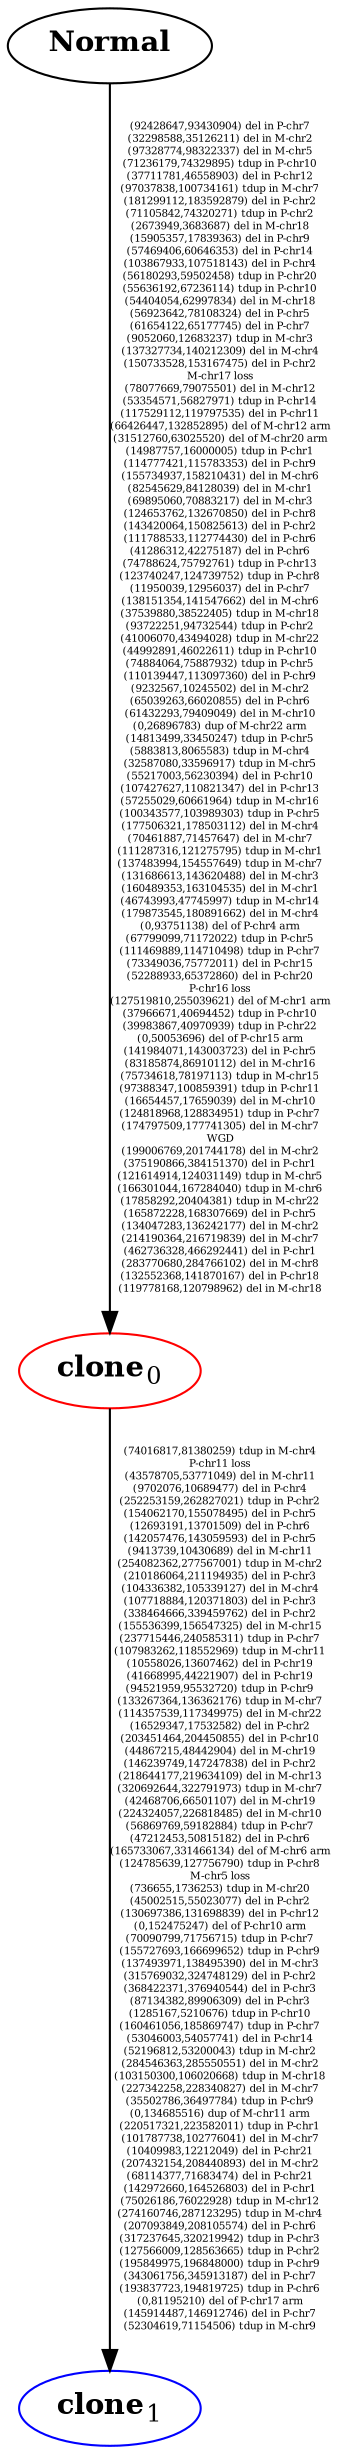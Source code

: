 digraph EvolutionaryCloneTree {
splines=true;
sep="+25,25";
overlap=scalexy;
nodesep=0.6;
	subgraph T {
		N[label=<<B>Normal</B>>,color=black]
		0[label=<<B>clone</B><SUB>0</SUB>>,color=red]
		1[label=<<B>clone</B><SUB>1</SUB>>,color=blue]
	{rank = same; 1}
	}
	N -> 0 [label="(92428647,93430904) del in P-chr7
(32298588,35126211) del in M-chr2
(97328774,98322337) del in M-chr5
(71236179,74329895) tdup in P-chr10
(37711781,46558903) del in P-chr12
(97037838,100734161) tdup in M-chr7
(181299112,183592879) del in P-chr2
(71105842,74320271) tdup in P-chr2
(2673949,3683687) del in M-chr18
(15905357,17839363) del in P-chr9
(57469406,60646353) del in P-chr14
(103867933,107518143) del in P-chr4
(56180293,59502458) tdup in P-chr20
(55636192,67236114) tdup in P-chr10
(54404054,62997834) del in M-chr18
(56923642,78108324) del in P-chr5
(61654122,65177745) del in P-chr7
(9052060,12683237) tdup in M-chr3
(137327734,140212309) del in M-chr4
(150733528,153167475) del in P-chr2
M-chr17 loss
(78077669,79075501) del in M-chr12
(53354571,56827971) tdup in P-chr14
(117529112,119797535) del in P-chr11
(66426447,132852895) del of M-chr12 arm
(31512760,63025520) del of M-chr20 arm
(14987757,16000005) tdup in P-chr1
(114777421,115783353) del in P-chr9
(155734937,158210431) del in M-chr6
(82545629,84128039) del in M-chr1
(69895060,70883217) del in M-chr3
(124653762,132670850) del in P-chr8
(143420064,150825613) del in P-chr2
(111788533,112774430) del in P-chr6
(41286312,42275187) del in P-chr6
(74788624,75792761) tdup in P-chr13
(123740247,124739752) tdup in P-chr8
(11950039,12956037) del in P-chr7
(138151354,141547662) del in M-chr6
(37539880,38522405) tdup in M-chr18
(93722251,94732544) tdup in P-chr2
(41006070,43494028) tdup in M-chr22
(44992891,46022611) tdup in P-chr10
(74884064,75887932) tdup in P-chr5
(110139447,113097360) del in P-chr9
(9232567,10245502) del in M-chr2
(65039263,66020855) del in P-chr6
(61432293,79409049) del in M-chr10
(0,26896783) dup of M-chr22 arm
(14813499,33450247) tdup in P-chr5
(5883813,8065583) tdup in M-chr4
(32587080,33596917) tdup in M-chr5
(55217003,56230394) del in P-chr10
(107427627,110821347) del in P-chr13
(57255029,60661964) tdup in M-chr16
(100343577,103989303) tdup in P-chr5
(177506321,178503112) del in M-chr4
(70461887,71457647) del in M-chr7
(111287316,121275795) tdup in M-chr1
(137483994,154557649) tdup in M-chr7
(131686613,143620488) del in M-chr3
(160489353,163104535) del in M-chr1
(46743993,47745997) tdup in M-chr14
(179873545,180891662) del in M-chr4
(0,93751138) del of P-chr4 arm
(67799099,71172022) tdup in P-chr5
(111469889,114710498) tdup in P-chr7
(73349036,75772011) del in P-chr15
(52288933,65372860) del in P-chr20
P-chr16 loss
(127519810,255039621) del of M-chr1 arm
(37966671,40694452) tdup in P-chr10
(39983867,40970939) tdup in P-chr22
(0,50053696) del of P-chr15 arm
(141984071,143003723) del in P-chr5
(83185874,86910112) del in M-chr16
(75734618,78197113) tdup in M-chr15
(97388347,100859391) tdup in P-chr11
(16654457,17659039) del in M-chr10
(124818968,128834951) tdup in P-chr7
(174797509,177741305) del in M-chr7
WGD
(199006769,201744178) del in M-chr2
(375190866,384151370) del in P-chr1
(121614914,124031149) tdup in M-chr5
(166301044,167284040) tdup in M-chr6
(17858292,20404381) tdup in M-chr22
(165872228,168307669) del in P-chr5
(134047283,136242177) del in M-chr2
(214190364,216719839) del in M-chr7
(462736328,466292441) del in P-chr1
(283770680,284766102) del in M-chr8
(132552368,141870167) del in P-chr18
(119778168,120798962) del in M-chr18", fontsize=5, fixedsize=true]
	0 -> 1 [label="(74016817,81380259) tdup in M-chr4
P-chr11 loss
(43578705,53771049) del in M-chr11
(9702076,10689477) del in P-chr4
(252253159,262827021) tdup in P-chr2
(154062170,155078495) del in P-chr5
(12693191,13701509) del in P-chr6
(142057476,143059593) del in P-chr5
(9413739,10430689) del in M-chr11
(254082362,277567001) tdup in M-chr2
(210186064,211194935) del in P-chr3
(104336382,105339127) del in M-chr4
(107718884,120371803) del in P-chr3
(338464666,339459762) del in P-chr2
(155536399,156547325) del in M-chr15
(237715446,240585311) tdup in P-chr7
(107983262,118552969) tdup in M-chr11
(10558026,13607462) del in P-chr19
(41668995,44221907) del in P-chr19
(94521959,95532720) tdup in P-chr9
(133267364,136362176) tdup in M-chr7
(114357539,117349975) del in M-chr22
(16529347,17532582) del in P-chr2
(203451464,204450855) del in P-chr10
(44867215,48442904) del in M-chr19
(146239749,147247838) del in P-chr2
(218644177,219634109) del in M-chr13
(320692644,322791973) tdup in M-chr7
(42468706,66501107) del in M-chr19
(224324057,226818485) del in M-chr10
(56869769,59182884) tdup in P-chr7
(47212453,50815182) del in P-chr6
(165733067,331466134) del of M-chr6 arm
(124785639,127756790) tdup in P-chr8
M-chr5 loss
(736655,1736253) tdup in M-chr20
(45002515,55023077) del in P-chr2
(130697386,131698839) del in P-chr12
(0,152475247) del of P-chr10 arm
(70090799,71756715) tdup in P-chr7
(155727693,166699652) tdup in P-chr9
(137493971,138495390) del in M-chr3
(315769032,324748129) del in P-chr2
(368422371,376940544) del in P-chr3
(87134382,89906309) del in P-chr3
(1285167,5210676) tdup in P-chr10
(160461056,185869747) tdup in P-chr7
(53046003,54057741) del in P-chr14
(52196812,53200043) tdup in M-chr2
(284546363,285550551) del in M-chr2
(103150300,106020668) tdup in M-chr18
(227342258,228340827) del in M-chr7
(35502786,36497784) tdup in P-chr9
(0,134685516) dup of M-chr11 arm
(220517321,223582011) tdup in P-chr1
(101787738,102776041) del in M-chr7
(10409983,12212049) del in P-chr21
(207432154,208440893) del in M-chr2
(68114377,71683474) del in P-chr21
(142972660,164526803) del in P-chr1
(75026186,76022928) tdup in M-chr12
(274160746,287123295) tdup in M-chr4
(207093849,208105574) del in P-chr6
(317237645,320219942) tdup in P-chr3
(127566009,128563665) tdup in P-chr2
(195849975,196848000) tdup in P-chr9
(343061756,345913187) del in P-chr7
(193837723,194819725) tdup in P-chr6
(0,81195210) del of P-chr17 arm
(145914487,146912746) del in P-chr7
(52304619,71154506) tdup in M-chr9", fontsize=5, fixedsize=true]
}

